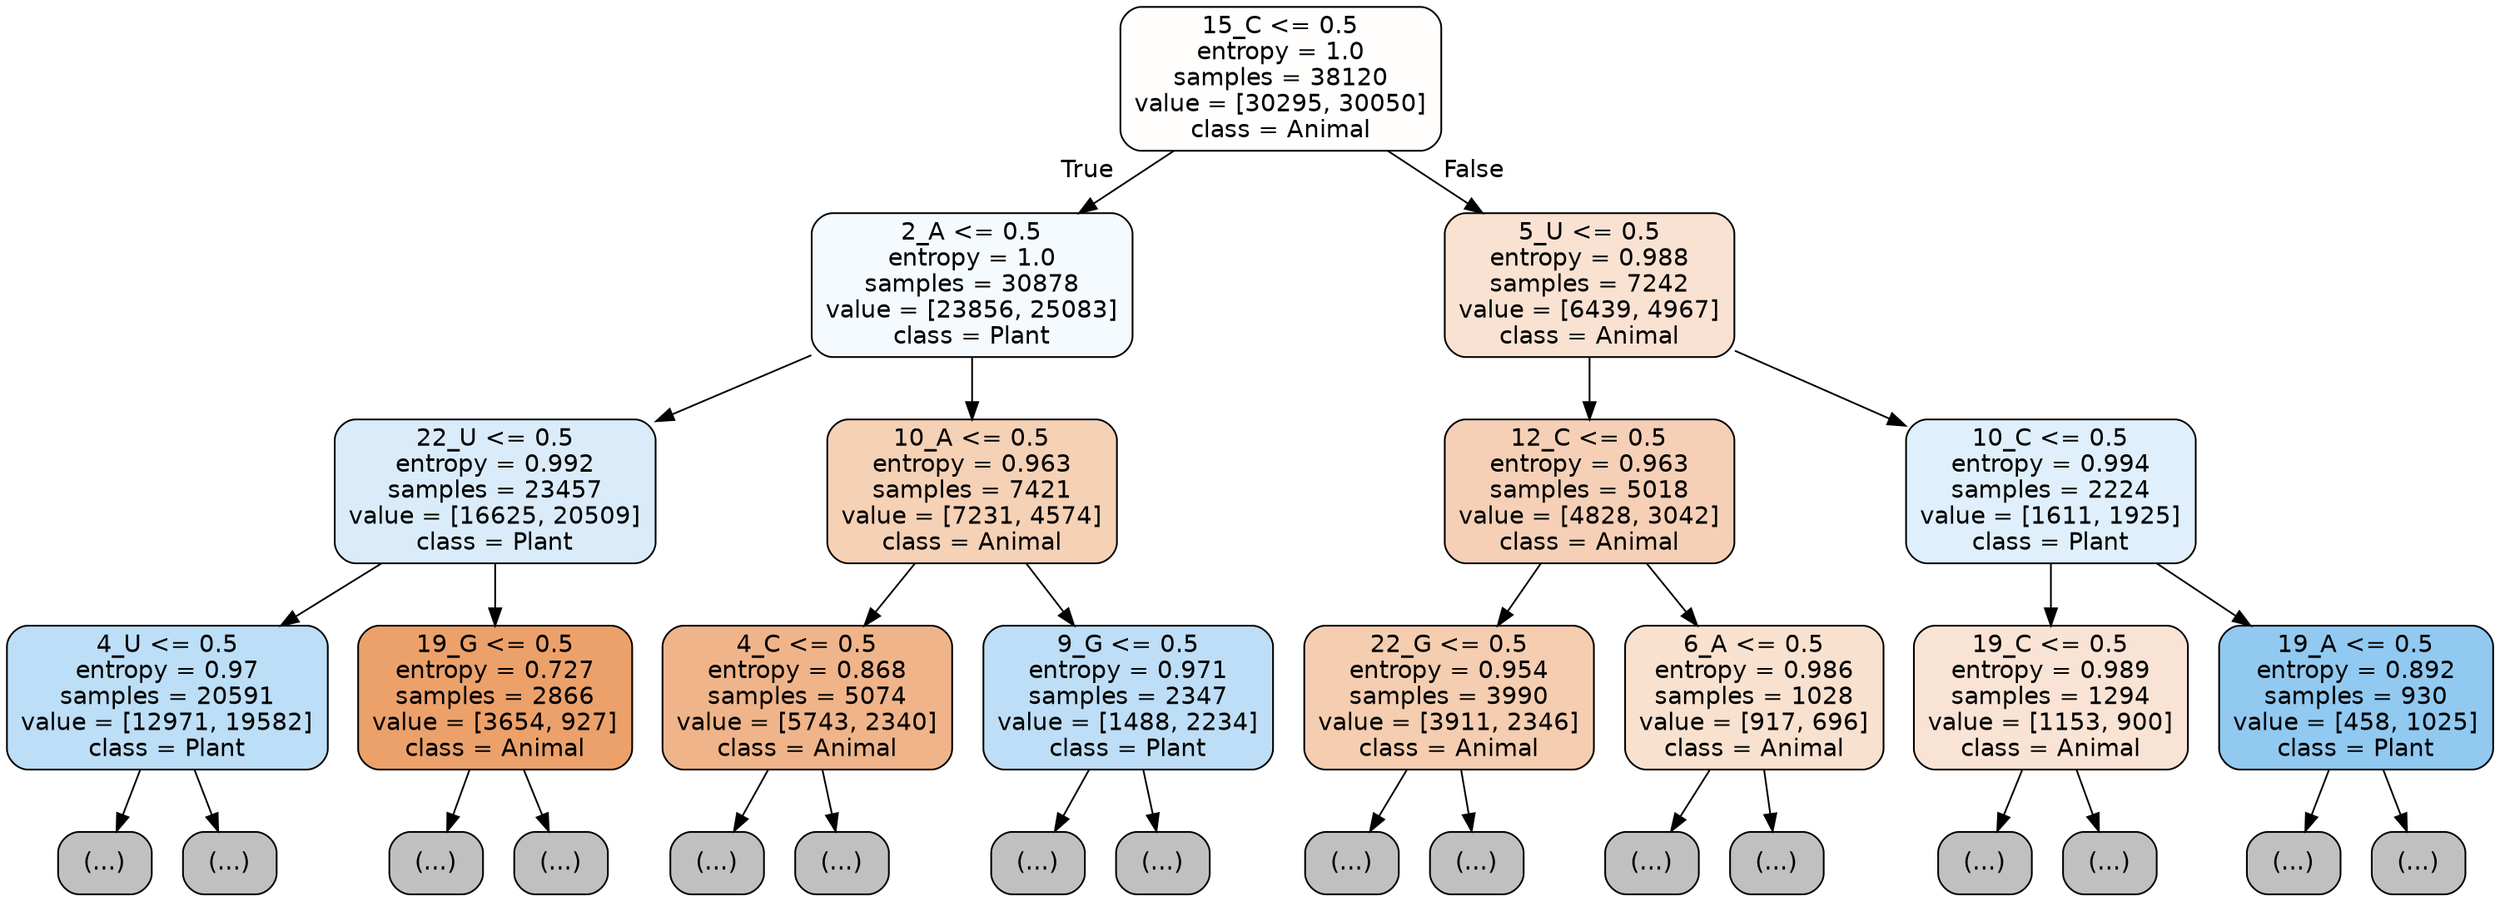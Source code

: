 digraph Tree {
node [shape=box, style="filled, rounded", color="black", fontname="helvetica"] ;
edge [fontname="helvetica"] ;
0 [label="15_C <= 0.5\nentropy = 1.0\nsamples = 38120\nvalue = [30295, 30050]\nclass = Animal", fillcolor="#fffefd"] ;
1 [label="2_A <= 0.5\nentropy = 1.0\nsamples = 30878\nvalue = [23856, 25083]\nclass = Plant", fillcolor="#f5fafe"] ;
0 -> 1 [labeldistance=2.5, labelangle=45, headlabel="True"] ;
2 [label="22_U <= 0.5\nentropy = 0.992\nsamples = 23457\nvalue = [16625, 20509]\nclass = Plant", fillcolor="#daecfa"] ;
1 -> 2 ;
3 [label="4_U <= 0.5\nentropy = 0.97\nsamples = 20591\nvalue = [12971, 19582]\nclass = Plant", fillcolor="#bcdef6"] ;
2 -> 3 ;
4 [label="(...)", fillcolor="#C0C0C0"] ;
3 -> 4 ;
6723 [label="(...)", fillcolor="#C0C0C0"] ;
3 -> 6723 ;
8672 [label="19_G <= 0.5\nentropy = 0.727\nsamples = 2866\nvalue = [3654, 927]\nclass = Animal", fillcolor="#eca16b"] ;
2 -> 8672 ;
8673 [label="(...)", fillcolor="#C0C0C0"] ;
8672 -> 8673 ;
9438 [label="(...)", fillcolor="#C0C0C0"] ;
8672 -> 9438 ;
9755 [label="10_A <= 0.5\nentropy = 0.963\nsamples = 7421\nvalue = [7231, 4574]\nclass = Animal", fillcolor="#f5d1b6"] ;
1 -> 9755 ;
9756 [label="4_C <= 0.5\nentropy = 0.868\nsamples = 5074\nvalue = [5743, 2340]\nclass = Animal", fillcolor="#f0b48a"] ;
9755 -> 9756 ;
9757 [label="(...)", fillcolor="#C0C0C0"] ;
9756 -> 9757 ;
11666 [label="(...)", fillcolor="#C0C0C0"] ;
9756 -> 11666 ;
12147 [label="9_G <= 0.5\nentropy = 0.971\nsamples = 2347\nvalue = [1488, 2234]\nclass = Plant", fillcolor="#bddef6"] ;
9755 -> 12147 ;
12148 [label="(...)", fillcolor="#C0C0C0"] ;
12147 -> 12148 ;
12735 [label="(...)", fillcolor="#C0C0C0"] ;
12147 -> 12735 ;
12992 [label="5_U <= 0.5\nentropy = 0.988\nsamples = 7242\nvalue = [6439, 4967]\nclass = Animal", fillcolor="#f9e2d2"] ;
0 -> 12992 [labeldistance=2.5, labelangle=-45, headlabel="False"] ;
12993 [label="12_C <= 0.5\nentropy = 0.963\nsamples = 5018\nvalue = [4828, 3042]\nclass = Animal", fillcolor="#f5d0b6"] ;
12992 -> 12993 ;
12994 [label="22_G <= 0.5\nentropy = 0.954\nsamples = 3990\nvalue = [3911, 2346]\nclass = Animal", fillcolor="#f5cdb0"] ;
12993 -> 12994 ;
12995 [label="(...)", fillcolor="#C0C0C0"] ;
12994 -> 12995 ;
14892 [label="(...)", fillcolor="#C0C0C0"] ;
12994 -> 14892 ;
15099 [label="6_A <= 0.5\nentropy = 0.986\nsamples = 1028\nvalue = [917, 696]\nclass = Animal", fillcolor="#f9e1cf"] ;
12993 -> 15099 ;
15100 [label="(...)", fillcolor="#C0C0C0"] ;
15099 -> 15100 ;
15561 [label="(...)", fillcolor="#C0C0C0"] ;
15099 -> 15561 ;
15712 [label="10_C <= 0.5\nentropy = 0.994\nsamples = 2224\nvalue = [1611, 1925]\nclass = Plant", fillcolor="#dfeffb"] ;
12992 -> 15712 ;
15713 [label="19_C <= 0.5\nentropy = 0.989\nsamples = 1294\nvalue = [1153, 900]\nclass = Animal", fillcolor="#f9e3d4"] ;
15712 -> 15713 ;
15714 [label="(...)", fillcolor="#C0C0C0"] ;
15713 -> 15714 ;
16207 [label="(...)", fillcolor="#C0C0C0"] ;
15713 -> 16207 ;
16344 [label="19_A <= 0.5\nentropy = 0.892\nsamples = 930\nvalue = [458, 1025]\nclass = Plant", fillcolor="#91c9f1"] ;
15712 -> 16344 ;
16345 [label="(...)", fillcolor="#C0C0C0"] ;
16344 -> 16345 ;
16506 [label="(...)", fillcolor="#C0C0C0"] ;
16344 -> 16506 ;
}